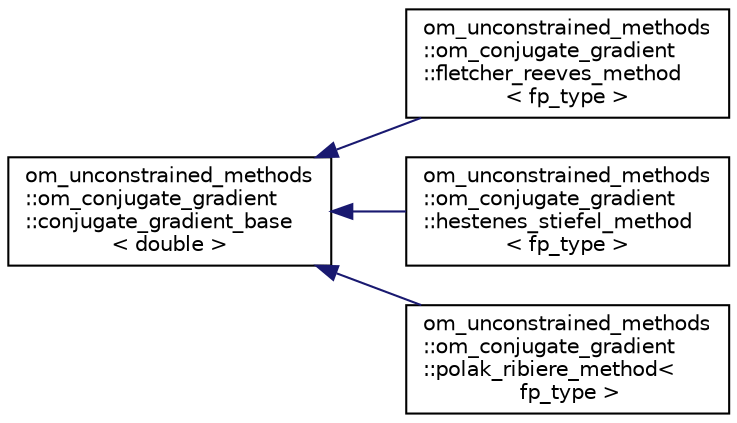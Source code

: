 digraph "Graphical Class Hierarchy"
{
 // LATEX_PDF_SIZE
  edge [fontname="Helvetica",fontsize="10",labelfontname="Helvetica",labelfontsize="10"];
  node [fontname="Helvetica",fontsize="10",shape=record];
  rankdir="LR";
  Node0 [label="om_unconstrained_methods\l::om_conjugate_gradient\l::conjugate_gradient_base\l\< double \>",height=0.2,width=0.4,color="black", fillcolor="white", style="filled",URL="$classom__unconstrained__methods_1_1om__conjugate__gradient_1_1conjugate__gradient__base.html",tooltip=" "];
  Node0 -> Node1 [dir="back",color="midnightblue",fontsize="10",style="solid",fontname="Helvetica"];
  Node1 [label="om_unconstrained_methods\l::om_conjugate_gradient\l::fletcher_reeves_method\l\< fp_type \>",height=0.2,width=0.4,color="black", fillcolor="white", style="filled",URL="$classom__unconstrained__methods_1_1om__conjugate__gradient_1_1fletcher__reeves__method.html",tooltip="Fletcher-Reeves method object."];
  Node0 -> Node2 [dir="back",color="midnightblue",fontsize="10",style="solid",fontname="Helvetica"];
  Node2 [label="om_unconstrained_methods\l::om_conjugate_gradient\l::hestenes_stiefel_method\l\< fp_type \>",height=0.2,width=0.4,color="black", fillcolor="white", style="filled",URL="$classom__unconstrained__methods_1_1om__conjugate__gradient_1_1hestenes__stiefel__method.html",tooltip="Hestenes-Stiefel method object."];
  Node0 -> Node3 [dir="back",color="midnightblue",fontsize="10",style="solid",fontname="Helvetica"];
  Node3 [label="om_unconstrained_methods\l::om_conjugate_gradient\l::polak_ribiere_method\<\l fp_type \>",height=0.2,width=0.4,color="black", fillcolor="white", style="filled",URL="$classom__unconstrained__methods_1_1om__conjugate__gradient_1_1polak__ribiere__method.html",tooltip="Polak-Ribiere method object."];
}

